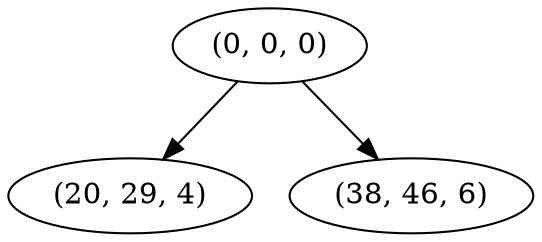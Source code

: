 digraph tree {
    "(0, 0, 0)";
    "(20, 29, 4)";
    "(38, 46, 6)";
    "(0, 0, 0)" -> "(20, 29, 4)";
    "(0, 0, 0)" -> "(38, 46, 6)";
}
